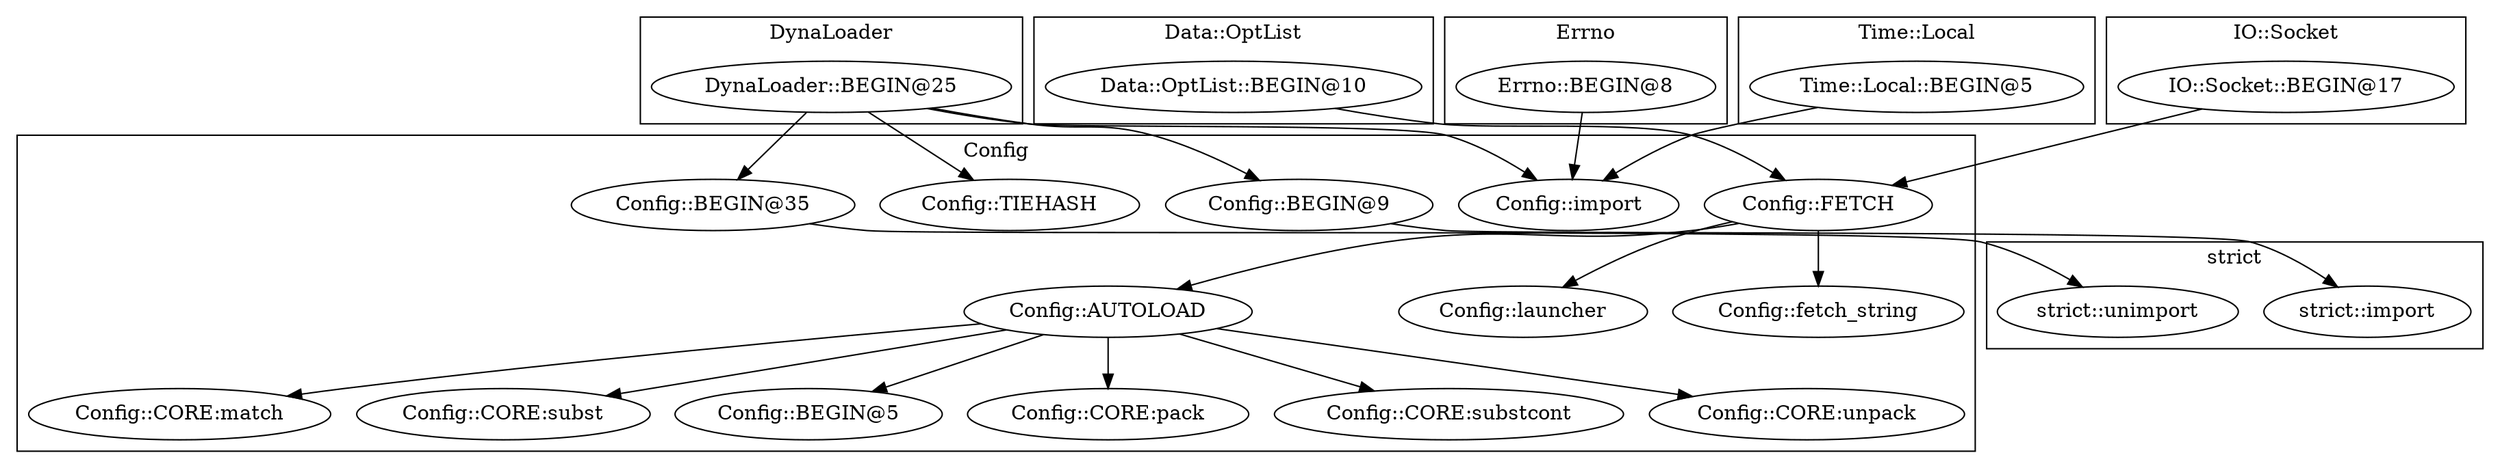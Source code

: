digraph {
graph [overlap=false]
subgraph cluster_Config {
	label="Config";
	"Config::BEGIN@35";
	"Config::CORE:match";
	"Config::CORE:subst";
	"Config::TIEHASH";
	"Config::BEGIN@5";
	"Config::fetch_string";
	"Config::AUTOLOAD";
	"Config::import";
	"Config::CORE:pack";
	"Config::BEGIN@9";
	"Config::launcher";
	"Config::CORE:substcont";
	"Config::CORE:unpack";
	"Config::FETCH";
}
subgraph cluster_DynaLoader {
	label="DynaLoader";
	"DynaLoader::BEGIN@25";
}
subgraph cluster_Data_OptList {
	label="Data::OptList";
	"Data::OptList::BEGIN@10";
}
subgraph cluster_Errno {
	label="Errno";
	"Errno::BEGIN@8";
}
subgraph cluster_strict {
	label="strict";
	"strict::import";
	"strict::unimport";
}
subgraph cluster_Time_Local {
	label="Time::Local";
	"Time::Local::BEGIN@5";
}
subgraph cluster_IO_Socket {
	label="IO::Socket";
	"IO::Socket::BEGIN@17";
}
"Config::AUTOLOAD" -> "Config::CORE:substcont";
"Config::FETCH" -> "Config::fetch_string";
"DynaLoader::BEGIN@25" -> "Config::TIEHASH";
"Time::Local::BEGIN@5" -> "Config::import";
"Errno::BEGIN@8" -> "Config::import";
"DynaLoader::BEGIN@25" -> "Config::import";
"Config::FETCH" -> "Config::AUTOLOAD";
"Config::BEGIN@35" -> "strict::unimport";
"Config::FETCH" -> "Config::launcher";
"Config::AUTOLOAD" -> "Config::CORE:unpack";
"Config::AUTOLOAD" -> "Config::BEGIN@5";
"Data::OptList::BEGIN@10" -> "Config::FETCH";
"IO::Socket::BEGIN@17" -> "Config::FETCH";
"Config::AUTOLOAD" -> "Config::CORE:subst";
"Config::BEGIN@9" -> "strict::import";
"Config::AUTOLOAD" -> "Config::CORE:match";
"Config::AUTOLOAD" -> "Config::CORE:pack";
"DynaLoader::BEGIN@25" -> "Config::BEGIN@35";
"DynaLoader::BEGIN@25" -> "Config::BEGIN@9";
}
